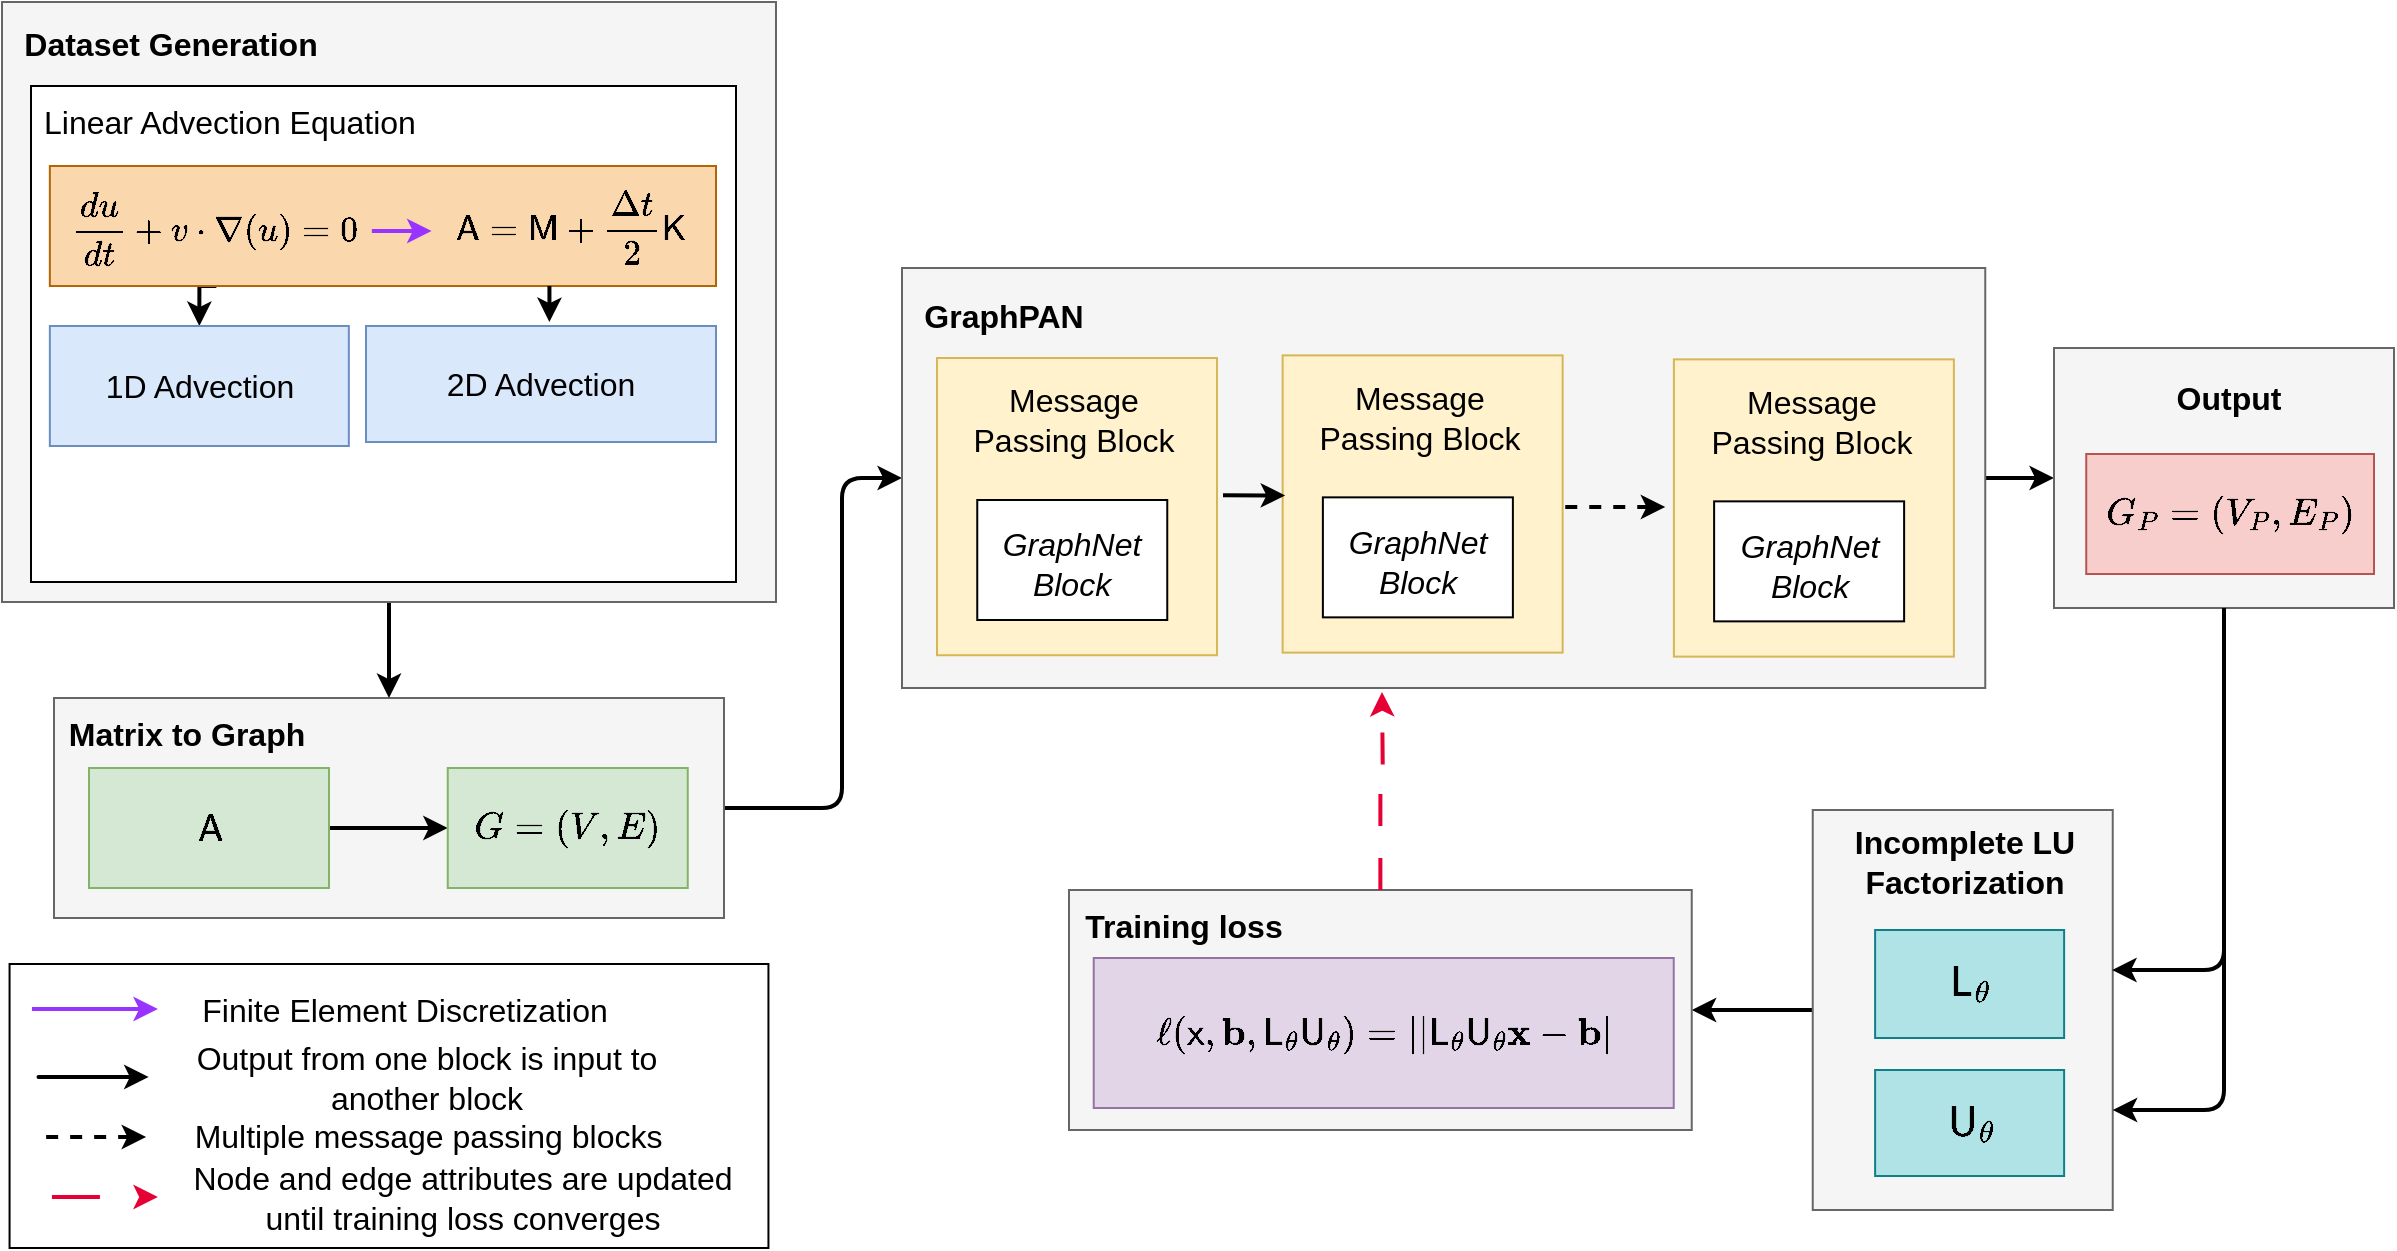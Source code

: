 <mxfile version="24.4.13" type="github">
  <diagram name="Page-1" id="yehL_K69A4jgjulbEZ8e">
    <mxGraphModel dx="1800" dy="419" grid="1" gridSize="10" guides="1" tooltips="1" connect="1" arrows="1" fold="1" page="1" pageScale="1" pageWidth="1100" pageHeight="850" math="1" shadow="0">
      <root>
        <mxCell id="0" />
        <mxCell id="1" parent="0" />
        <mxCell id="R-_9dAku82_ul_1T_Hgn-1" style="edgeStyle=orthogonalEdgeStyle;rounded=0;orthogonalLoop=1;jettySize=auto;html=1;exitX=0;exitY=0.5;exitDx=0;exitDy=0;strokeColor=#000000;strokeWidth=2;" parent="1" source="R-_9dAku82_ul_1T_Hgn-2" target="R-_9dAku82_ul_1T_Hgn-19" edge="1">
          <mxGeometry relative="1" as="geometry" />
        </mxCell>
        <mxCell id="R-_9dAku82_ul_1T_Hgn-2" value="" style="rounded=0;whiteSpace=wrap;html=1;fillColor=#f5f5f5;strokeColor=#666666;fontColor=#333333;" parent="1" vertex="1">
          <mxGeometry x="385.37" y="494" width="150" height="200" as="geometry" />
        </mxCell>
        <mxCell id="R-_9dAku82_ul_1T_Hgn-3" style="edgeStyle=orthogonalEdgeStyle;rounded=1;orthogonalLoop=1;jettySize=auto;html=1;exitX=1;exitY=0.5;exitDx=0;exitDy=0;entryX=0;entryY=0.5;entryDx=0;entryDy=0;strokeWidth=2;curved=0;" parent="1" source="R-_9dAku82_ul_1T_Hgn-4" target="R-_9dAku82_ul_1T_Hgn-6" edge="1">
          <mxGeometry relative="1" as="geometry">
            <Array as="points">
              <mxPoint x="-100" y="493" />
              <mxPoint x="-100" y="328" />
            </Array>
          </mxGeometry>
        </mxCell>
        <mxCell id="R-_9dAku82_ul_1T_Hgn-4" value="" style="rounded=0;whiteSpace=wrap;html=1;fillColor=#f5f5f5;fontColor=#333333;strokeColor=#666666;fontSize=16;" parent="1" vertex="1">
          <mxGeometry x="-494" y="438" width="335" height="110" as="geometry" />
        </mxCell>
        <mxCell id="R-_9dAku82_ul_1T_Hgn-5" value="" style="edgeStyle=orthogonalEdgeStyle;orthogonalLoop=1;jettySize=auto;html=1;rounded=1;strokeColor=#000000;strokeWidth=2;fontSize=16;" parent="1" source="R-_9dAku82_ul_1T_Hgn-6" target="R-_9dAku82_ul_1T_Hgn-17" edge="1">
          <mxGeometry relative="1" as="geometry" />
        </mxCell>
        <mxCell id="R-_9dAku82_ul_1T_Hgn-6" value="" style="rounded=0;whiteSpace=wrap;html=1;fillColor=#f5f5f5;fontColor=#333333;strokeColor=#666666;fontSize=16;" parent="1" vertex="1">
          <mxGeometry x="-70" y="223" width="541.63" height="210" as="geometry" />
        </mxCell>
        <mxCell id="R-_9dAku82_ul_1T_Hgn-7" value="" style="rounded=0;whiteSpace=wrap;html=1;rotation=90;fillColor=#fff2cc;strokeColor=#d6b656;fontSize=16;" parent="1" vertex="1">
          <mxGeometry x="-56.8" y="272.32" width="148.62" height="140" as="geometry" />
        </mxCell>
        <mxCell id="R-_9dAku82_ul_1T_Hgn-8" value="" style="rounded=0;whiteSpace=wrap;html=1;fontSize=16;" parent="1" vertex="1">
          <mxGeometry x="-32.37" y="339" width="95" height="60" as="geometry" />
        </mxCell>
        <mxCell id="R-_9dAku82_ul_1T_Hgn-9" value="" style="edgeStyle=orthogonalEdgeStyle;rounded=0;orthogonalLoop=1;jettySize=auto;html=1;fontSize=16;strokeWidth=2;" parent="1" source="R-_9dAku82_ul_1T_Hgn-10" target="R-_9dAku82_ul_1T_Hgn-14" edge="1">
          <mxGeometry relative="1" as="geometry" />
        </mxCell>
        <mxCell id="R-_9dAku82_ul_1T_Hgn-10" value="$$\mathsf{A}$$" style="rounded=0;whiteSpace=wrap;html=1;fillColor=#d5e8d4;strokeColor=#82b366;fontSize=16;" parent="1" vertex="1">
          <mxGeometry x="-476.5" y="473" width="120" height="60" as="geometry" />
        </mxCell>
        <mxCell id="R-_9dAku82_ul_1T_Hgn-11" value="Message Passing Block" style="text;html=1;strokeColor=none;fillColor=none;align=center;verticalAlign=middle;whiteSpace=wrap;rounded=0;fontSize=16;" parent="1" vertex="1">
          <mxGeometry x="-45.57" y="284" width="124.13" height="30" as="geometry" />
        </mxCell>
        <mxCell id="R-_9dAku82_ul_1T_Hgn-12" value="GraphNet Block" style="text;html=1;strokeColor=none;fillColor=none;align=center;verticalAlign=middle;whiteSpace=wrap;rounded=0;fontSize=16;fontStyle=2" parent="1" vertex="1">
          <mxGeometry x="-29.87" y="356" width="90.13" height="30" as="geometry" />
        </mxCell>
        <mxCell id="R-_9dAku82_ul_1T_Hgn-13" value="GraphPAN" style="text;html=1;strokeColor=none;fillColor=none;align=center;verticalAlign=middle;whiteSpace=wrap;rounded=0;fontSize=16;fontStyle=1" parent="1" vertex="1">
          <mxGeometry x="-49.5" y="232" width="60" height="30" as="geometry" />
        </mxCell>
        <mxCell id="R-_9dAku82_ul_1T_Hgn-14" value="$$G=(V,E)$$" style="rounded=0;whiteSpace=wrap;html=1;fillColor=#d5e8d4;strokeColor=#82b366;fontSize=16;" parent="1" vertex="1">
          <mxGeometry x="-297.13" y="473" width="120" height="60" as="geometry" />
        </mxCell>
        <mxCell id="xr1po0wH8mFebsdCodzX-2" style="edgeStyle=orthogonalEdgeStyle;rounded=1;orthogonalLoop=1;jettySize=auto;html=1;exitX=0.5;exitY=1;exitDx=0;exitDy=0;entryX=1;entryY=0.75;entryDx=0;entryDy=0;strokeWidth=2;curved=0;" edge="1" parent="1" source="R-_9dAku82_ul_1T_Hgn-17" target="R-_9dAku82_ul_1T_Hgn-2">
          <mxGeometry relative="1" as="geometry" />
        </mxCell>
        <mxCell id="R-_9dAku82_ul_1T_Hgn-17" value="" style="rounded=0;whiteSpace=wrap;html=1;fillColor=#f5f5f5;fontColor=#333333;strokeColor=#666666;fontSize=16;" parent="1" vertex="1">
          <mxGeometry x="506" y="263" width="170" height="130" as="geometry" />
        </mxCell>
        <mxCell id="R-_9dAku82_ul_1T_Hgn-18" value="&lt;span style=&quot;font-size: 16px;&quot;&gt;$$G_P=(V_P,E_P)$$&lt;/span&gt;" style="rounded=0;whiteSpace=wrap;html=1;fillColor=#f8cecc;strokeColor=#b85450;fontSize=18;" parent="1" vertex="1">
          <mxGeometry x="522.12" y="316" width="143.88" height="60" as="geometry" />
        </mxCell>
        <mxCell id="R-_9dAku82_ul_1T_Hgn-19" value="" style="rounded=0;whiteSpace=wrap;html=1;fillColor=#f5f5f5;fontColor=#333333;strokeColor=#666666;fontSize=16;" parent="1" vertex="1">
          <mxGeometry x="13.5" y="534" width="311.37" height="120" as="geometry" />
        </mxCell>
        <mxCell id="R-_9dAku82_ul_1T_Hgn-20" style="edgeStyle=orthogonalEdgeStyle;rounded=0;orthogonalLoop=1;jettySize=auto;html=1;dashed=1;strokeColor=#E60034;strokeWidth=2;fontSize=16;exitX=0.5;exitY=0;exitDx=0;exitDy=0;dashPattern=8 8;" parent="1" source="R-_9dAku82_ul_1T_Hgn-19" edge="1">
          <mxGeometry relative="1" as="geometry">
            <mxPoint x="491.63" y="578" as="sourcePoint" />
            <mxPoint x="170" y="435" as="targetPoint" />
          </mxGeometry>
        </mxCell>
        <mxCell id="R-_9dAku82_ul_1T_Hgn-21" value="$$\ell(\mathsf{x},\mathbf{b},\mathsf{L}_{\theta}\mathsf{U}_{\theta})=||\mathsf{L}_{\theta}\mathsf{U}_{\theta}\mathbf{x}-\mathbf{b}|$$" style="rounded=0;whiteSpace=wrap;html=1;fillColor=#e1d5e7;strokeColor=#9673a6;fontSize=16;" parent="1" vertex="1">
          <mxGeometry x="25.87" y="568" width="290" height="75" as="geometry" />
        </mxCell>
        <mxCell id="R-_9dAku82_ul_1T_Hgn-22" value="Training loss" style="text;html=1;strokeColor=none;fillColor=none;align=center;verticalAlign=middle;whiteSpace=wrap;rounded=0;fontSize=16;fontStyle=1" parent="1" vertex="1">
          <mxGeometry x="13.87" y="537" width="114.19" height="30" as="geometry" />
        </mxCell>
        <mxCell id="R-_9dAku82_ul_1T_Hgn-23" value="Incomplete LU Factorization" style="text;html=1;strokeColor=none;fillColor=none;align=center;verticalAlign=middle;whiteSpace=wrap;rounded=0;fontSize=16;fontStyle=1" parent="1" vertex="1">
          <mxGeometry x="400" y="505" width="123.47" height="30" as="geometry" />
        </mxCell>
        <mxCell id="R-_9dAku82_ul_1T_Hgn-24" value="Matrix to Graph" style="text;html=1;strokeColor=none;fillColor=none;align=center;verticalAlign=middle;whiteSpace=wrap;rounded=0;fontSize=16;fontStyle=1" parent="1" vertex="1">
          <mxGeometry x="-489.5" y="441" width="122.5" height="30" as="geometry" />
        </mxCell>
        <mxCell id="R-_9dAku82_ul_1T_Hgn-25" value="" style="rounded=0;whiteSpace=wrap;html=1;fontSize=16;" parent="1" vertex="1">
          <mxGeometry x="-516.22" y="571" width="379.44" height="142" as="geometry" />
        </mxCell>
        <mxCell id="R-_9dAku82_ul_1T_Hgn-26" value="" style="edgeStyle=orthogonalEdgeStyle;rounded=0;orthogonalLoop=1;jettySize=auto;html=1;strokeColor=#9933FF;strokeWidth=2;fontSize=16;" parent="1" edge="1">
          <mxGeometry relative="1" as="geometry">
            <mxPoint x="-505.03" y="593.5" as="sourcePoint" />
            <mxPoint x="-442.03" y="593.5" as="targetPoint" />
            <Array as="points">
              <mxPoint x="-505.03" y="593.5" />
            </Array>
          </mxGeometry>
        </mxCell>
        <mxCell id="R-_9dAku82_ul_1T_Hgn-27" value="" style="edgeStyle=orthogonalEdgeStyle;orthogonalLoop=1;jettySize=auto;html=1;rounded=1;strokeColor=#000000;strokeWidth=2;arcSize=20;fontSize=16;" parent="1" edge="1">
          <mxGeometry relative="1" as="geometry">
            <mxPoint x="-481.74" y="627.5" as="sourcePoint" />
            <mxPoint x="-446.68" y="627.5" as="targetPoint" />
            <Array as="points">
              <mxPoint x="-506.74" y="627.5" />
              <mxPoint x="-506.74" y="627.5" />
            </Array>
          </mxGeometry>
        </mxCell>
        <mxCell id="R-_9dAku82_ul_1T_Hgn-28" value="Finite Element Discretization" style="text;html=1;strokeColor=none;fillColor=none;align=center;verticalAlign=middle;whiteSpace=wrap;rounded=0;fontSize=16;" parent="1" vertex="1">
          <mxGeometry x="-431.03" y="579" width="225.06" height="30" as="geometry" />
        </mxCell>
        <mxCell id="R-_9dAku82_ul_1T_Hgn-29" value="Output from one block is input to another block" style="text;html=1;strokeColor=none;fillColor=none;align=center;verticalAlign=middle;whiteSpace=wrap;rounded=0;fontSize=16;" parent="1" vertex="1">
          <mxGeometry x="-432.78" y="613" width="251.14" height="30" as="geometry" />
        </mxCell>
        <mxCell id="R-_9dAku82_ul_1T_Hgn-30" value="Multiple message passing blocks&amp;nbsp;" style="text;html=1;strokeColor=none;fillColor=none;align=center;verticalAlign=middle;whiteSpace=wrap;rounded=0;fontSize=16;" parent="1" vertex="1">
          <mxGeometry x="-442.03" y="642" width="275.06" height="30" as="geometry" />
        </mxCell>
        <mxCell id="R-_9dAku82_ul_1T_Hgn-31" value="" style="edgeStyle=orthogonalEdgeStyle;rounded=0;orthogonalLoop=1;jettySize=auto;html=1;dashed=1;fontSize=16;strokeWidth=2;" parent="1" edge="1">
          <mxGeometry relative="1" as="geometry">
            <mxPoint x="-497.92" y="657.5" as="sourcePoint" />
            <mxPoint x="-447.92" y="657.5" as="targetPoint" />
          </mxGeometry>
        </mxCell>
        <mxCell id="R-_9dAku82_ul_1T_Hgn-32" style="edgeStyle=orthogonalEdgeStyle;rounded=0;orthogonalLoop=1;jettySize=auto;html=1;dashed=1;dashPattern=12 12;strokeColor=#E60034;strokeWidth=2;fontSize=16;" parent="1" edge="1">
          <mxGeometry relative="1" as="geometry">
            <mxPoint x="-495.03" y="687.5" as="sourcePoint" />
            <mxPoint x="-442.03" y="687.5" as="targetPoint" />
          </mxGeometry>
        </mxCell>
        <mxCell id="R-_9dAku82_ul_1T_Hgn-33" value="Node and edge attributes are updated until training loss converges" style="text;html=1;strokeColor=none;fillColor=none;align=center;verticalAlign=middle;whiteSpace=wrap;rounded=0;fontSize=16;" parent="1" vertex="1">
          <mxGeometry x="-431.84" y="673" width="285.06" height="30" as="geometry" />
        </mxCell>
        <mxCell id="R-_9dAku82_ul_1T_Hgn-34" value="" style="rounded=0;whiteSpace=wrap;html=1;rotation=90;fillColor=#fff2cc;strokeColor=#d6b656;fontSize=16;" parent="1" vertex="1">
          <mxGeometry x="116.01" y="271" width="148.62" height="140" as="geometry" />
        </mxCell>
        <mxCell id="R-_9dAku82_ul_1T_Hgn-35" value="" style="rounded=0;whiteSpace=wrap;html=1;fontSize=16;" parent="1" vertex="1">
          <mxGeometry x="140.44" y="337.68" width="95" height="60" as="geometry" />
        </mxCell>
        <mxCell id="R-_9dAku82_ul_1T_Hgn-36" value="Message Passing Block" style="text;html=1;strokeColor=none;fillColor=none;align=center;verticalAlign=middle;whiteSpace=wrap;rounded=0;fontSize=16;" parent="1" vertex="1">
          <mxGeometry x="127.24" y="282.68" width="124.13" height="30" as="geometry" />
        </mxCell>
        <mxCell id="R-_9dAku82_ul_1T_Hgn-37" value="GraphNet Block" style="text;html=1;strokeColor=none;fillColor=none;align=center;verticalAlign=middle;whiteSpace=wrap;rounded=0;fontSize=16;fontStyle=2" parent="1" vertex="1">
          <mxGeometry x="142.94" y="354.68" width="90.13" height="30" as="geometry" />
        </mxCell>
        <mxCell id="R-_9dAku82_ul_1T_Hgn-38" value="" style="rounded=0;whiteSpace=wrap;html=1;rotation=90;fillColor=#fff2cc;strokeColor=#d6b656;fontSize=16;" parent="1" vertex="1">
          <mxGeometry x="311.63" y="273" width="148.62" height="140" as="geometry" />
        </mxCell>
        <mxCell id="R-_9dAku82_ul_1T_Hgn-39" value="" style="rounded=0;whiteSpace=wrap;html=1;fontSize=16;" parent="1" vertex="1">
          <mxGeometry x="336.06" y="339.68" width="95" height="60" as="geometry" />
        </mxCell>
        <mxCell id="R-_9dAku82_ul_1T_Hgn-40" value="Message Passing Block" style="text;html=1;strokeColor=none;fillColor=none;align=center;verticalAlign=middle;whiteSpace=wrap;rounded=0;fontSize=16;" parent="1" vertex="1">
          <mxGeometry x="322.86" y="284.68" width="124.13" height="30" as="geometry" />
        </mxCell>
        <mxCell id="R-_9dAku82_ul_1T_Hgn-41" value="GraphNet Block" style="text;html=1;strokeColor=none;fillColor=none;align=center;verticalAlign=middle;whiteSpace=wrap;rounded=0;fontSize=16;fontStyle=2" parent="1" vertex="1">
          <mxGeometry x="338.56" y="356.68" width="90.13" height="30" as="geometry" />
        </mxCell>
        <mxCell id="R-_9dAku82_ul_1T_Hgn-42" value="" style="edgeStyle=orthogonalEdgeStyle;orthogonalLoop=1;jettySize=auto;html=1;rounded=1;strokeColor=#000000;strokeWidth=2;fontSize=16;" parent="1" edge="1">
          <mxGeometry relative="1" as="geometry">
            <mxPoint x="90.5" y="336.68" as="sourcePoint" />
            <mxPoint x="121.63" y="337" as="targetPoint" />
          </mxGeometry>
        </mxCell>
        <mxCell id="R-_9dAku82_ul_1T_Hgn-43" value="" style="edgeStyle=orthogonalEdgeStyle;rounded=0;orthogonalLoop=1;jettySize=auto;html=1;dashed=1;fontSize=16;strokeWidth=2;" parent="1" edge="1">
          <mxGeometry relative="1" as="geometry">
            <mxPoint x="261.63" y="342.5" as="sourcePoint" />
            <mxPoint x="311.63" y="342.5" as="targetPoint" />
          </mxGeometry>
        </mxCell>
        <mxCell id="R-_9dAku82_ul_1T_Hgn-44" value="$$\mathsf{L}_{\theta}$$" style="rounded=0;whiteSpace=wrap;html=1;fontSize=18;fillColor=#b0e3e6;strokeColor=#0e8088;" parent="1" vertex="1">
          <mxGeometry x="416.56" y="554" width="94.5" height="54" as="geometry" />
        </mxCell>
        <mxCell id="R-_9dAku82_ul_1T_Hgn-45" value="$$\mathsf{U}_{\theta}$$" style="rounded=0;whiteSpace=wrap;html=1;fontSize=18;fillColor=#b0e3e6;strokeColor=#0e8088;" parent="1" vertex="1">
          <mxGeometry x="416.56" y="624" width="94.5" height="53" as="geometry" />
        </mxCell>
        <mxCell id="R-_9dAku82_ul_1T_Hgn-46" style="edgeStyle=orthogonalEdgeStyle;rounded=0;orthogonalLoop=1;jettySize=auto;html=1;exitX=0.5;exitY=1;exitDx=0;exitDy=0;strokeWidth=2;" parent="1" source="R-_9dAku82_ul_1T_Hgn-47" target="R-_9dAku82_ul_1T_Hgn-4" edge="1">
          <mxGeometry relative="1" as="geometry" />
        </mxCell>
        <mxCell id="R-_9dAku82_ul_1T_Hgn-47" value="" style="rounded=0;whiteSpace=wrap;html=1;fillColor=#f5f5f5;fontColor=#333333;strokeColor=#666666;fontSize=16;" parent="1" vertex="1">
          <mxGeometry x="-520" y="90" width="387" height="300" as="geometry" />
        </mxCell>
        <mxCell id="R-_9dAku82_ul_1T_Hgn-48" value="Dataset Generation" style="text;html=1;strokeColor=none;fillColor=none;align=center;verticalAlign=middle;whiteSpace=wrap;rounded=0;fontSize=16;fontStyle=1" parent="1" vertex="1">
          <mxGeometry x="-511.5" y="96" width="150.93" height="30" as="geometry" />
        </mxCell>
        <mxCell id="R-_9dAku82_ul_1T_Hgn-49" value="" style="rounded=0;whiteSpace=wrap;html=1;fontSize=16;" parent="1" vertex="1">
          <mxGeometry x="-505.5" y="132" width="352.5" height="248" as="geometry" />
        </mxCell>
        <mxCell id="R-_9dAku82_ul_1T_Hgn-50" value="Linear Advection Equation" style="text;html=1;strokeColor=none;fillColor=none;align=center;verticalAlign=middle;whiteSpace=wrap;rounded=0;fontSize=16;fontStyle=0" parent="1" vertex="1">
          <mxGeometry x="-500.78" y="135" width="190" height="30" as="geometry" />
        </mxCell>
        <mxCell id="R-_9dAku82_ul_1T_Hgn-51" style="edgeStyle=orthogonalEdgeStyle;rounded=0;orthogonalLoop=1;jettySize=auto;html=1;exitX=0.25;exitY=1;exitDx=0;exitDy=0;entryX=0.5;entryY=0;entryDx=0;entryDy=0;strokeWidth=2;" parent="1" source="R-_9dAku82_ul_1T_Hgn-53" target="R-_9dAku82_ul_1T_Hgn-57" edge="1">
          <mxGeometry relative="1" as="geometry" />
        </mxCell>
        <mxCell id="R-_9dAku82_ul_1T_Hgn-53" value="" style="rounded=0;whiteSpace=wrap;html=1;fillColor=#fad7ac;strokeColor=#b46504;" parent="1" vertex="1">
          <mxGeometry x="-496.08" y="172" width="333.08" height="60" as="geometry" />
        </mxCell>
        <mxCell id="R-_9dAku82_ul_1T_Hgn-54" style="edgeStyle=orthogonalEdgeStyle;rounded=0;orthogonalLoop=1;jettySize=auto;html=1;exitX=1;exitY=0.5;exitDx=0;exitDy=0;strokeColor=#9933FF;strokeWidth=2;entryX=0.001;entryY=0.561;entryDx=0;entryDy=0;entryPerimeter=0;" parent="1" target="R-_9dAku82_ul_1T_Hgn-56" edge="1">
          <mxGeometry relative="1" as="geometry">
            <mxPoint x="-335.06" y="204.5" as="sourcePoint" />
            <mxPoint x="-291.53" y="204.5" as="targetPoint" />
          </mxGeometry>
        </mxCell>
        <mxCell id="R-_9dAku82_ul_1T_Hgn-55" value="$$\frac{du}{dt}+v \cdot \nabla(u)=0$$" style="text;html=1;strokeColor=none;fillColor=none;align=center;verticalAlign=middle;whiteSpace=wrap;rounded=0;fontSize=15;" parent="1" vertex="1">
          <mxGeometry x="-495.5" y="178" width="164.39" height="50" as="geometry" />
        </mxCell>
        <mxCell id="R-_9dAku82_ul_1T_Hgn-56" value="$$\mathsf{A}=\mathsf{M}+\frac{\Delta t}{2}\mathsf{K}&lt;br style=&quot;font-size: 15px;&quot;&gt;$$" style="text;html=1;strokeColor=none;fillColor=none;align=center;verticalAlign=middle;whiteSpace=wrap;rounded=0;fontSize=15;" parent="1" vertex="1">
          <mxGeometry x="-305.32" y="182" width="139.74" height="40" as="geometry" />
        </mxCell>
        <mxCell id="R-_9dAku82_ul_1T_Hgn-57" value="1D Advection" style="rounded=0;whiteSpace=wrap;html=1;fillColor=#dae8fc;strokeColor=#6c8ebf;fontSize=16;" parent="1" vertex="1">
          <mxGeometry x="-496.08" y="252" width="149.5" height="60" as="geometry" />
        </mxCell>
        <mxCell id="R-_9dAku82_ul_1T_Hgn-58" value="2D Advection" style="rounded=0;whiteSpace=wrap;html=1;fillColor=#dae8fc;strokeColor=#6c8ebf;fontSize=16;" parent="1" vertex="1">
          <mxGeometry x="-338" y="252" width="175" height="58" as="geometry" />
        </mxCell>
        <mxCell id="R-_9dAku82_ul_1T_Hgn-61" value="Output" style="text;html=1;strokeColor=none;fillColor=none;align=center;verticalAlign=middle;whiteSpace=wrap;rounded=0;fontSize=16;fontStyle=1" parent="1" vertex="1">
          <mxGeometry x="532.32" y="273" width="123.47" height="30" as="geometry" />
        </mxCell>
        <mxCell id="xr1po0wH8mFebsdCodzX-1" style="edgeStyle=orthogonalEdgeStyle;rounded=1;orthogonalLoop=1;jettySize=auto;html=1;exitX=0.5;exitY=1;exitDx=0;exitDy=0;entryX=0.998;entryY=0.4;entryDx=0;entryDy=0;entryPerimeter=0;strokeWidth=2;curved=0;" edge="1" parent="1" source="R-_9dAku82_ul_1T_Hgn-17" target="R-_9dAku82_ul_1T_Hgn-2">
          <mxGeometry relative="1" as="geometry" />
        </mxCell>
        <mxCell id="xr1po0wH8mFebsdCodzX-5" style="edgeStyle=orthogonalEdgeStyle;rounded=0;orthogonalLoop=1;jettySize=auto;html=1;exitX=0.75;exitY=1;exitDx=0;exitDy=0;entryX=0.524;entryY=-0.034;entryDx=0;entryDy=0;entryPerimeter=0;strokeWidth=2;" edge="1" parent="1" source="R-_9dAku82_ul_1T_Hgn-53" target="R-_9dAku82_ul_1T_Hgn-58">
          <mxGeometry relative="1" as="geometry" />
        </mxCell>
      </root>
    </mxGraphModel>
  </diagram>
</mxfile>
